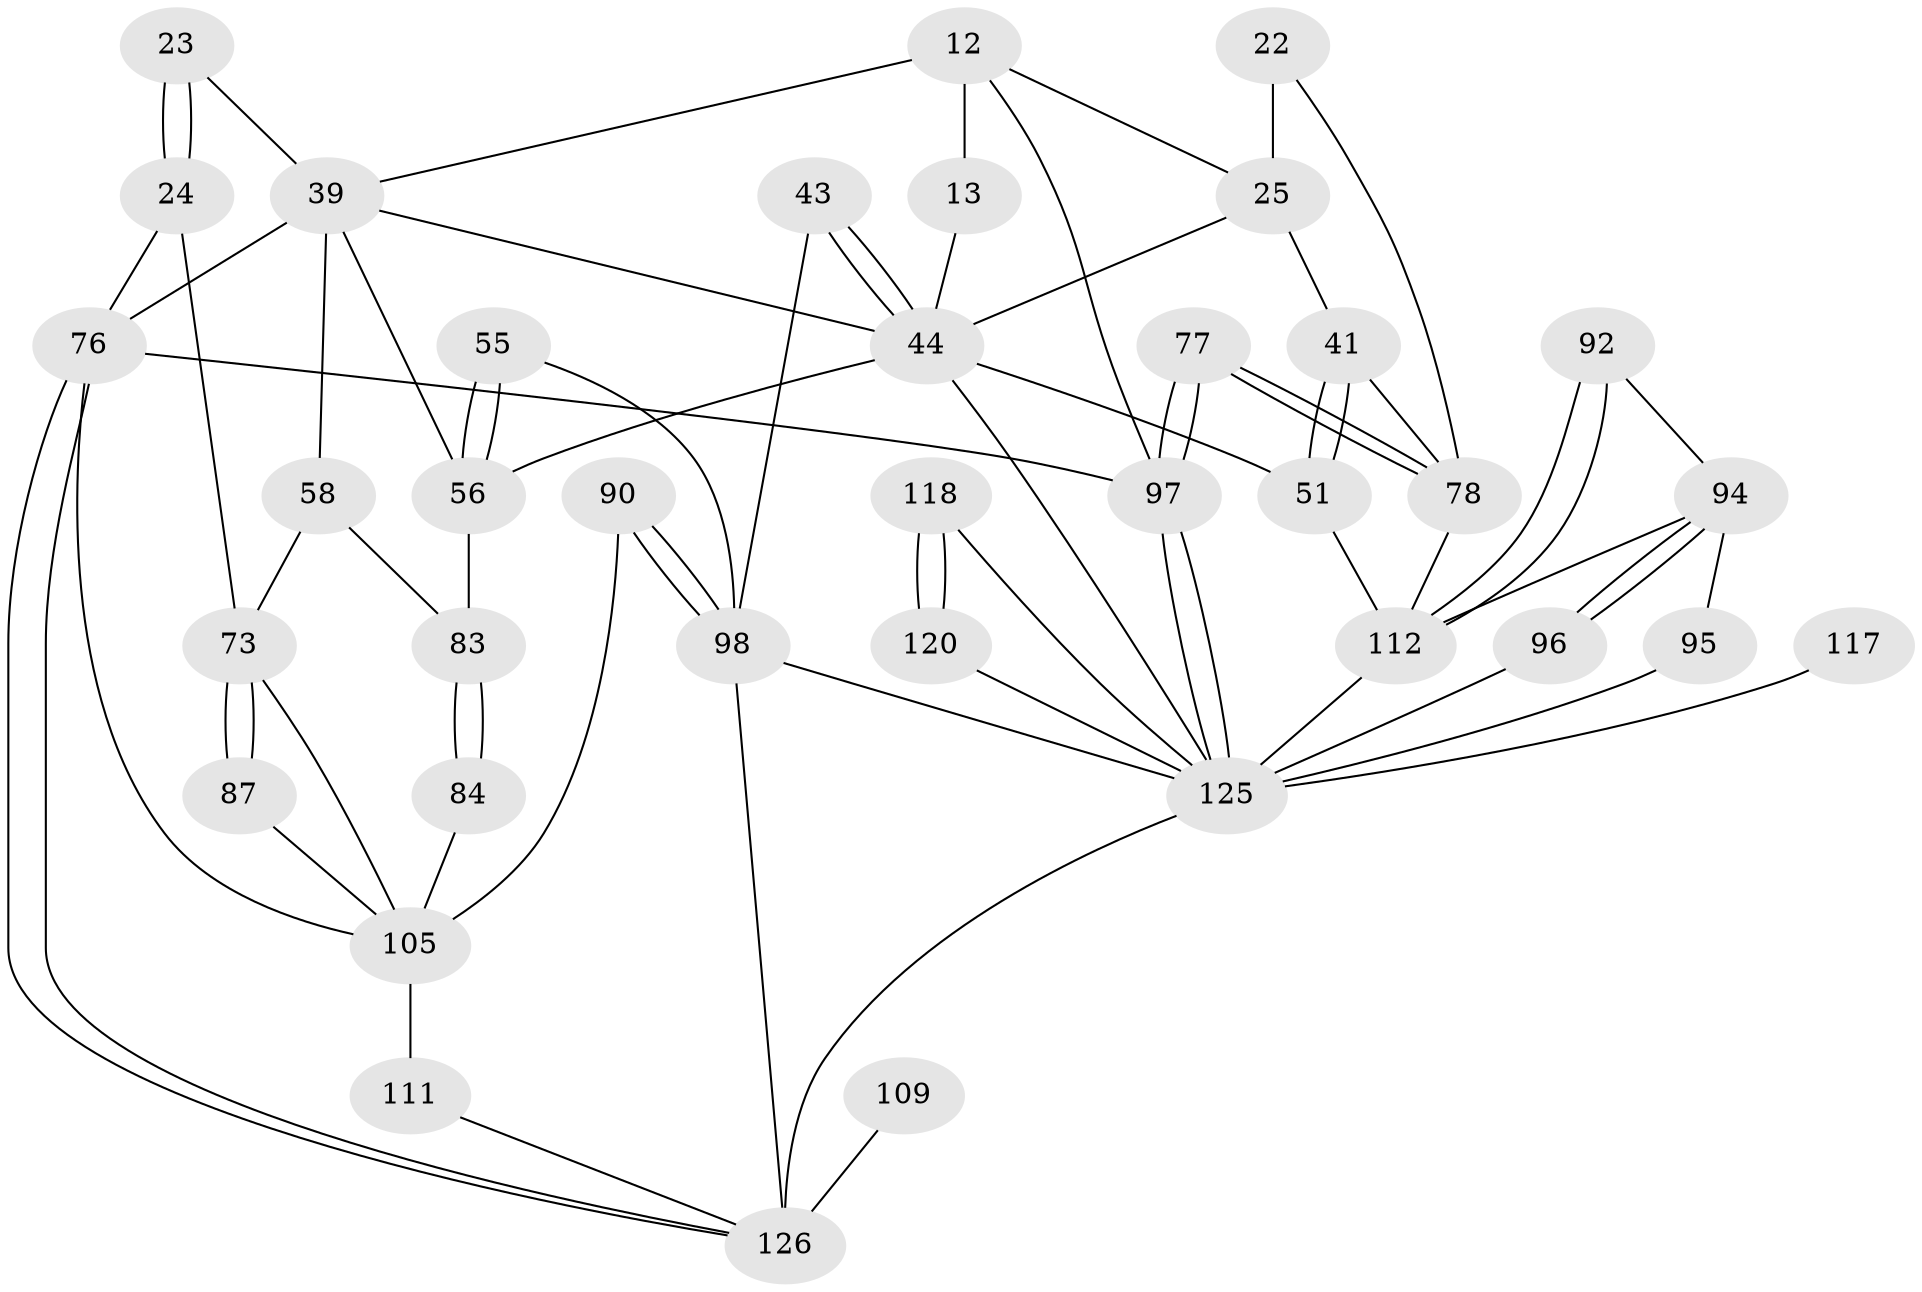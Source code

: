 // original degree distribution, {3: 0.023809523809523808, 5: 0.5476190476190477, 4: 0.21428571428571427, 6: 0.21428571428571427}
// Generated by graph-tools (version 1.1) at 2025/06/03/04/25 22:06:54]
// undirected, 37 vertices, 76 edges
graph export_dot {
graph [start="1"]
  node [color=gray90,style=filled];
  12 [pos="+0.583503493390011+0.056181273634612935",super="+3+7"];
  13 [pos="+0.35937852475255005+0.15830484700807512"];
  22 [pos="+0.9207376813979267+0.20535374444684842"];
  23 [pos="+0+0.24408095911640226",super="+15"];
  24 [pos="+0+0.24390342219666084",super="+10+11"];
  25 [pos="+0.8309071866667442+0.16045129361809396",super="+18"];
  39 [pos="+0.12004819312367922+0.40955041460147174",super="+36"];
  41 [pos="+0.8586205358128485+0.4313371258938916",super="+27"];
  43 [pos="+0.31059832400631815+0.3405794531886041",super="+42"];
  44 [pos="+0.3074187814607101+0.3353482068161304",super="+35"];
  51 [pos="+0.8274085918458735+0.45040112071845567",super="+48"];
  55 [pos="+0.285377670896983+0.537490981240634"];
  56 [pos="+0.22248509790641635+0.5545255670315973",super="+38+52"];
  58 [pos="+0+0.4933554307858492",super="+57"];
  73 [pos="+0+0.659408208863332",super="+60+59"];
  76 [pos="+0+1",super="+5+9"];
  77 [pos="+1+0.6847914097226641",super="+63+19"];
  78 [pos="+1+0.6882300316461666",super="+65+64"];
  83 [pos="+0+0.5041718116096059",super="+62"];
  84 [pos="+0.14898745942599195+0.6594731460167629"];
  87 [pos="+0.08483858295376798+0.6547794005184864"];
  90 [pos="+0.2511584133947828+0.7530475050802393"];
  92 [pos="+0.8638715901453267+0.7664321400895365"];
  94 [pos="+0.7518160986946615+0.704972302045028",super="+93"];
  95 [pos="+0.6374190041724467+0.7081662614579737",super="+82"];
  96 [pos="+0.8257531225014099+0.774625709294589"];
  97 [pos="+1+1",super="+4"];
  98 [pos="+0.33223617404304495+0.8092599064783924",super="+69+70+54"];
  105 [pos="+0+0.8053188197408014",super="+75+91"];
  109 [pos="+0.2758499998227092+0.8922686904101614"];
  111 [pos="+0.17803169759292012+0.8987413448138158",super="+106"];
  112 [pos="+0.9172144773668324+0.9085142091429346",super="+79+80+72"];
  117 [pos="+0.6540978545722242+0.8711984209000928"];
  118 [pos="+0.7513534530810708+0.9830942603841331"];
  120 [pos="+0.7517652564926477+0.9906845877447644",super="+114+115"];
  125 [pos="+1+1",super="+122+113+119+67"];
  126 [pos="+0.26201713240838703+1",super="+110+124+123"];
  12 -- 13 [weight=2];
  12 -- 97;
  12 -- 25;
  12 -- 39;
  13 -- 44;
  22 -- 25 [weight=2];
  22 -- 78;
  23 -- 24 [weight=2];
  23 -- 24;
  23 -- 39 [weight=2];
  24 -- 76 [weight=2];
  24 -- 73;
  25 -- 41;
  25 -- 44;
  39 -- 58;
  39 -- 56;
  39 -- 44;
  39 -- 76;
  41 -- 51 [weight=2];
  41 -- 51;
  41 -- 78 [weight=2];
  43 -- 44 [weight=2];
  43 -- 44;
  43 -- 98 [weight=2];
  44 -- 51;
  44 -- 56 [weight=2];
  44 -- 125;
  51 -- 112 [weight=2];
  55 -- 56 [weight=2];
  55 -- 56;
  55 -- 98;
  56 -- 83;
  58 -- 83 [weight=2];
  58 -- 73;
  73 -- 87 [weight=2];
  73 -- 87;
  73 -- 105;
  76 -- 126;
  76 -- 126;
  76 -- 97 [weight=2];
  76 -- 105;
  77 -- 78 [weight=3];
  77 -- 78;
  77 -- 97 [weight=2];
  77 -- 97;
  78 -- 112 [weight=2];
  83 -- 84 [weight=2];
  83 -- 84;
  84 -- 105;
  87 -- 105;
  90 -- 98 [weight=2];
  90 -- 98;
  90 -- 105;
  92 -- 112 [weight=2];
  92 -- 112;
  92 -- 94;
  94 -- 95 [weight=2];
  94 -- 96 [weight=2];
  94 -- 96;
  94 -- 112;
  95 -- 125 [weight=3];
  96 -- 125;
  97 -- 125;
  97 -- 125;
  98 -- 126;
  98 -- 125 [weight=2];
  105 -- 111 [weight=3];
  109 -- 126 [weight=3];
  111 -- 126;
  112 -- 125 [weight=2];
  117 -- 125 [weight=3];
  118 -- 120 [weight=2];
  118 -- 120;
  118 -- 125;
  120 -- 125 [weight=3];
  125 -- 126 [weight=2];
}

